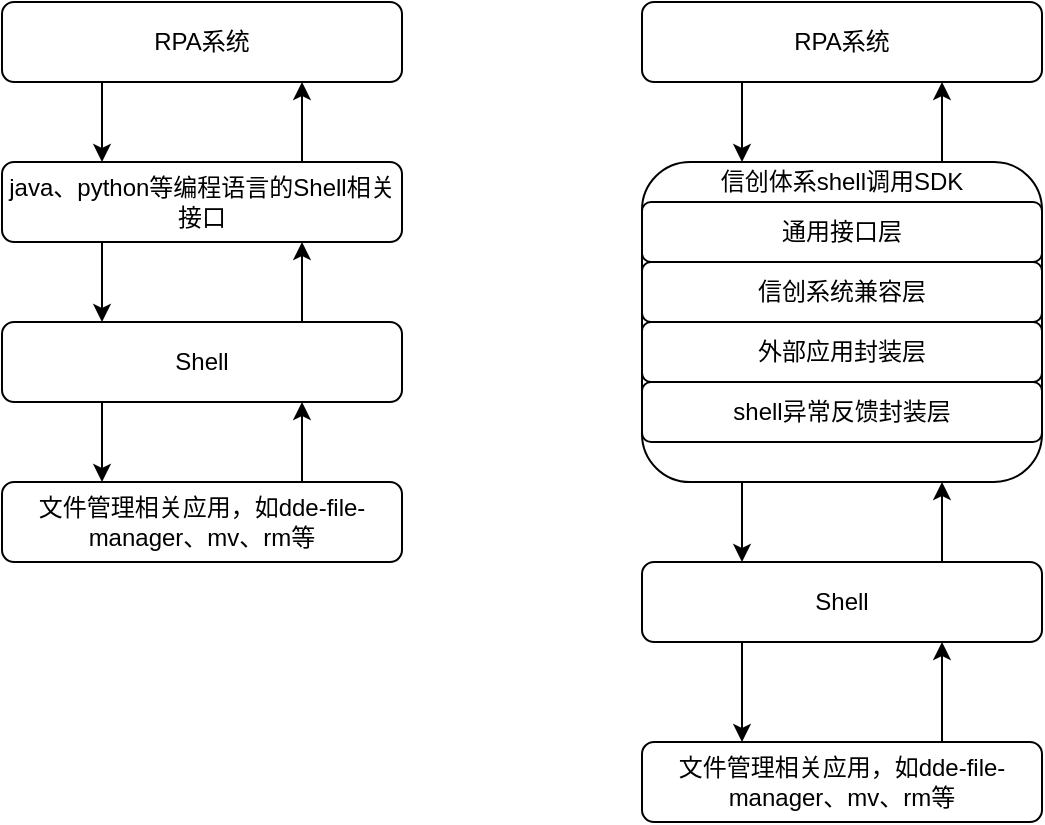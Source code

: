 <mxfile version="22.0.8" type="github">
  <diagram name="第 1 页" id="TP1V4fHeTRA3vRTPvK3x">
    <mxGraphModel dx="681" dy="418" grid="1" gridSize="10" guides="1" tooltips="1" connect="1" arrows="1" fold="1" page="1" pageScale="1" pageWidth="827" pageHeight="1169" math="0" shadow="0">
      <root>
        <mxCell id="0" />
        <mxCell id="1" parent="0" />
        <mxCell id="4PUE3C8j-RCjqCMSjhHY-5" style="edgeStyle=orthogonalEdgeStyle;rounded=0;orthogonalLoop=1;jettySize=auto;html=1;entryX=0.25;entryY=0;entryDx=0;entryDy=0;" edge="1" parent="1" source="4PUE3C8j-RCjqCMSjhHY-1" target="4PUE3C8j-RCjqCMSjhHY-2">
          <mxGeometry relative="1" as="geometry">
            <Array as="points">
              <mxPoint x="330" y="210" />
              <mxPoint x="330" y="210" />
            </Array>
          </mxGeometry>
        </mxCell>
        <mxCell id="4PUE3C8j-RCjqCMSjhHY-1" value="RPA系统" style="rounded=1;whiteSpace=wrap;html=1;" vertex="1" parent="1">
          <mxGeometry x="280" y="160" width="200" height="40" as="geometry" />
        </mxCell>
        <mxCell id="4PUE3C8j-RCjqCMSjhHY-6" style="edgeStyle=orthogonalEdgeStyle;rounded=0;orthogonalLoop=1;jettySize=auto;html=1;entryX=0.25;entryY=0;entryDx=0;entryDy=0;" edge="1" parent="1" source="4PUE3C8j-RCjqCMSjhHY-2" target="4PUE3C8j-RCjqCMSjhHY-3">
          <mxGeometry relative="1" as="geometry">
            <Array as="points">
              <mxPoint x="330" y="290" />
              <mxPoint x="330" y="290" />
            </Array>
          </mxGeometry>
        </mxCell>
        <mxCell id="4PUE3C8j-RCjqCMSjhHY-10" style="edgeStyle=orthogonalEdgeStyle;rounded=0;orthogonalLoop=1;jettySize=auto;html=1;entryX=0.75;entryY=1;entryDx=0;entryDy=0;" edge="1" parent="1" source="4PUE3C8j-RCjqCMSjhHY-2" target="4PUE3C8j-RCjqCMSjhHY-1">
          <mxGeometry relative="1" as="geometry">
            <Array as="points">
              <mxPoint x="430" y="230" />
              <mxPoint x="430" y="230" />
            </Array>
          </mxGeometry>
        </mxCell>
        <mxCell id="4PUE3C8j-RCjqCMSjhHY-2" value="java、python等编程语言的Shell相关接口" style="rounded=1;whiteSpace=wrap;html=1;" vertex="1" parent="1">
          <mxGeometry x="280" y="240" width="200" height="40" as="geometry" />
        </mxCell>
        <mxCell id="4PUE3C8j-RCjqCMSjhHY-7" style="edgeStyle=orthogonalEdgeStyle;rounded=0;orthogonalLoop=1;jettySize=auto;html=1;entryX=0.25;entryY=0;entryDx=0;entryDy=0;" edge="1" parent="1" source="4PUE3C8j-RCjqCMSjhHY-3" target="4PUE3C8j-RCjqCMSjhHY-4">
          <mxGeometry relative="1" as="geometry">
            <Array as="points">
              <mxPoint x="330" y="370" />
              <mxPoint x="330" y="370" />
            </Array>
          </mxGeometry>
        </mxCell>
        <mxCell id="4PUE3C8j-RCjqCMSjhHY-9" value="" style="edgeStyle=orthogonalEdgeStyle;rounded=0;orthogonalLoop=1;jettySize=auto;html=1;entryX=0.75;entryY=1;entryDx=0;entryDy=0;" edge="1" parent="1" source="4PUE3C8j-RCjqCMSjhHY-3" target="4PUE3C8j-RCjqCMSjhHY-2">
          <mxGeometry relative="1" as="geometry">
            <Array as="points">
              <mxPoint x="430" y="310" />
              <mxPoint x="430" y="310" />
            </Array>
            <mxPoint as="offset" />
          </mxGeometry>
        </mxCell>
        <mxCell id="4PUE3C8j-RCjqCMSjhHY-3" value="Shell" style="rounded=1;whiteSpace=wrap;html=1;" vertex="1" parent="1">
          <mxGeometry x="280" y="320" width="200" height="40" as="geometry" />
        </mxCell>
        <mxCell id="4PUE3C8j-RCjqCMSjhHY-8" style="edgeStyle=orthogonalEdgeStyle;rounded=0;orthogonalLoop=1;jettySize=auto;html=1;entryX=0.75;entryY=1;entryDx=0;entryDy=0;" edge="1" parent="1" source="4PUE3C8j-RCjqCMSjhHY-4" target="4PUE3C8j-RCjqCMSjhHY-3">
          <mxGeometry relative="1" as="geometry">
            <Array as="points">
              <mxPoint x="430" y="390" />
              <mxPoint x="430" y="390" />
            </Array>
          </mxGeometry>
        </mxCell>
        <mxCell id="4PUE3C8j-RCjqCMSjhHY-4" value="文件管理相关应用，如dde-file-manager、mv、rm等" style="rounded=1;whiteSpace=wrap;html=1;" vertex="1" parent="1">
          <mxGeometry x="280" y="400" width="200" height="40" as="geometry" />
        </mxCell>
        <mxCell id="4PUE3C8j-RCjqCMSjhHY-16" style="edgeStyle=orthogonalEdgeStyle;rounded=0;orthogonalLoop=1;jettySize=auto;html=1;entryX=0.25;entryY=0;entryDx=0;entryDy=0;" edge="1" source="4PUE3C8j-RCjqCMSjhHY-17" target="4PUE3C8j-RCjqCMSjhHY-20" parent="1">
          <mxGeometry relative="1" as="geometry">
            <Array as="points">
              <mxPoint x="650" y="210" />
              <mxPoint x="650" y="210" />
            </Array>
          </mxGeometry>
        </mxCell>
        <mxCell id="4PUE3C8j-RCjqCMSjhHY-17" value="RPA系统" style="rounded=1;whiteSpace=wrap;html=1;" vertex="1" parent="1">
          <mxGeometry x="600" y="160" width="200" height="40" as="geometry" />
        </mxCell>
        <mxCell id="4PUE3C8j-RCjqCMSjhHY-18" style="edgeStyle=orthogonalEdgeStyle;rounded=0;orthogonalLoop=1;jettySize=auto;html=1;entryX=0.25;entryY=0;entryDx=0;entryDy=0;" edge="1" source="4PUE3C8j-RCjqCMSjhHY-20" target="4PUE3C8j-RCjqCMSjhHY-23" parent="1">
          <mxGeometry relative="1" as="geometry">
            <Array as="points">
              <mxPoint x="650" y="290" />
              <mxPoint x="650" y="290" />
            </Array>
          </mxGeometry>
        </mxCell>
        <mxCell id="4PUE3C8j-RCjqCMSjhHY-19" style="edgeStyle=orthogonalEdgeStyle;rounded=0;orthogonalLoop=1;jettySize=auto;html=1;entryX=0.75;entryY=1;entryDx=0;entryDy=0;" edge="1" source="4PUE3C8j-RCjqCMSjhHY-20" target="4PUE3C8j-RCjqCMSjhHY-17" parent="1">
          <mxGeometry relative="1" as="geometry">
            <Array as="points">
              <mxPoint x="750" y="230" />
              <mxPoint x="750" y="230" />
            </Array>
          </mxGeometry>
        </mxCell>
        <mxCell id="4PUE3C8j-RCjqCMSjhHY-20" value="" style="rounded=1;whiteSpace=wrap;html=1;" vertex="1" parent="1">
          <mxGeometry x="600" y="240" width="200" height="160" as="geometry" />
        </mxCell>
        <mxCell id="4PUE3C8j-RCjqCMSjhHY-21" style="edgeStyle=orthogonalEdgeStyle;rounded=0;orthogonalLoop=1;jettySize=auto;html=1;entryX=0.25;entryY=0;entryDx=0;entryDy=0;" edge="1" source="4PUE3C8j-RCjqCMSjhHY-23" target="4PUE3C8j-RCjqCMSjhHY-25" parent="1">
          <mxGeometry relative="1" as="geometry">
            <Array as="points">
              <mxPoint x="650" y="510" />
              <mxPoint x="650" y="510" />
            </Array>
          </mxGeometry>
        </mxCell>
        <mxCell id="4PUE3C8j-RCjqCMSjhHY-32" style="edgeStyle=orthogonalEdgeStyle;rounded=0;orthogonalLoop=1;jettySize=auto;html=1;entryX=0.75;entryY=1;entryDx=0;entryDy=0;" edge="1" parent="1" source="4PUE3C8j-RCjqCMSjhHY-23" target="4PUE3C8j-RCjqCMSjhHY-20">
          <mxGeometry relative="1" as="geometry">
            <Array as="points">
              <mxPoint x="750" y="430" />
              <mxPoint x="750" y="430" />
            </Array>
          </mxGeometry>
        </mxCell>
        <mxCell id="4PUE3C8j-RCjqCMSjhHY-23" value="Shell" style="rounded=1;whiteSpace=wrap;html=1;" vertex="1" parent="1">
          <mxGeometry x="600" y="440" width="200" height="40" as="geometry" />
        </mxCell>
        <mxCell id="4PUE3C8j-RCjqCMSjhHY-24" style="edgeStyle=orthogonalEdgeStyle;rounded=0;orthogonalLoop=1;jettySize=auto;html=1;entryX=0.75;entryY=1;entryDx=0;entryDy=0;" edge="1" source="4PUE3C8j-RCjqCMSjhHY-25" target="4PUE3C8j-RCjqCMSjhHY-23" parent="1">
          <mxGeometry relative="1" as="geometry">
            <Array as="points">
              <mxPoint x="750" y="530" />
              <mxPoint x="750" y="530" />
            </Array>
          </mxGeometry>
        </mxCell>
        <mxCell id="4PUE3C8j-RCjqCMSjhHY-25" value="文件管理相关应用，如dde-file-manager、mv、rm等" style="rounded=1;whiteSpace=wrap;html=1;" vertex="1" parent="1">
          <mxGeometry x="600" y="530" width="200" height="40" as="geometry" />
        </mxCell>
        <mxCell id="4PUE3C8j-RCjqCMSjhHY-26" value="通用接口层" style="rounded=1;whiteSpace=wrap;html=1;" vertex="1" parent="1">
          <mxGeometry x="600" y="260" width="200" height="30" as="geometry" />
        </mxCell>
        <mxCell id="4PUE3C8j-RCjqCMSjhHY-29" value="信创系统兼容层" style="rounded=1;whiteSpace=wrap;html=1;" vertex="1" parent="1">
          <mxGeometry x="600" y="290" width="200" height="30" as="geometry" />
        </mxCell>
        <mxCell id="4PUE3C8j-RCjqCMSjhHY-30" value="shell异常反馈封装层" style="rounded=1;whiteSpace=wrap;html=1;" vertex="1" parent="1">
          <mxGeometry x="600" y="350" width="200" height="30" as="geometry" />
        </mxCell>
        <mxCell id="4PUE3C8j-RCjqCMSjhHY-31" value="外部应用封装层" style="rounded=1;whiteSpace=wrap;html=1;" vertex="1" parent="1">
          <mxGeometry x="600" y="320" width="200" height="30" as="geometry" />
        </mxCell>
        <mxCell id="4PUE3C8j-RCjqCMSjhHY-33" value="信创体系shell调用SDK" style="text;html=1;strokeColor=none;fillColor=none;align=center;verticalAlign=middle;whiteSpace=wrap;rounded=0;" vertex="1" parent="1">
          <mxGeometry x="630" y="240" width="140" height="20" as="geometry" />
        </mxCell>
      </root>
    </mxGraphModel>
  </diagram>
</mxfile>
